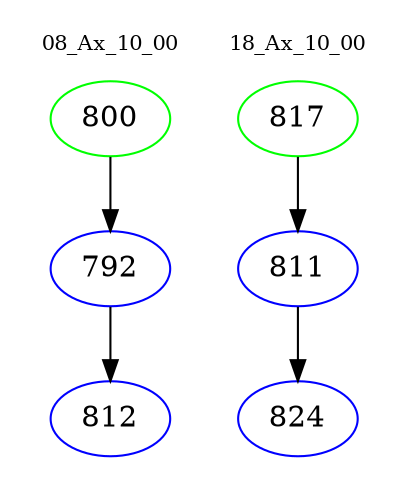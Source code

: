 digraph{
subgraph cluster_0 {
color = white
label = "08_Ax_10_00";
fontsize=10;
T0_800 [label="800", color="green"]
T0_800 -> T0_792 [color="black"]
T0_792 [label="792", color="blue"]
T0_792 -> T0_812 [color="black"]
T0_812 [label="812", color="blue"]
}
subgraph cluster_1 {
color = white
label = "18_Ax_10_00";
fontsize=10;
T1_817 [label="817", color="green"]
T1_817 -> T1_811 [color="black"]
T1_811 [label="811", color="blue"]
T1_811 -> T1_824 [color="black"]
T1_824 [label="824", color="blue"]
}
}
